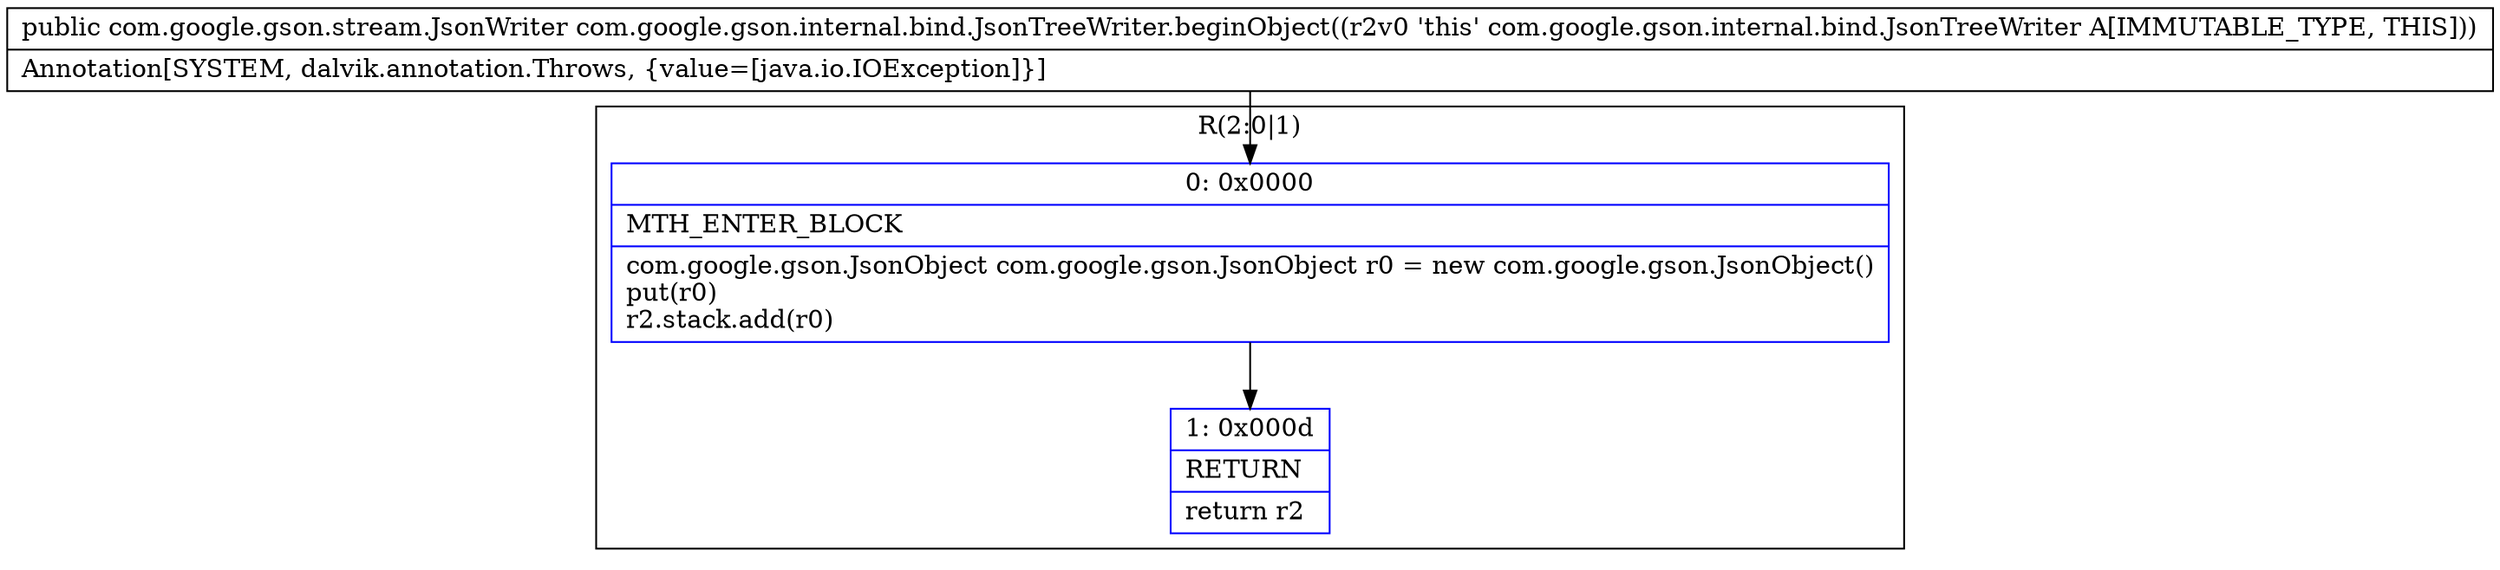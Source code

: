 digraph "CFG forcom.google.gson.internal.bind.JsonTreeWriter.beginObject()Lcom\/google\/gson\/stream\/JsonWriter;" {
subgraph cluster_Region_1483940180 {
label = "R(2:0|1)";
node [shape=record,color=blue];
Node_0 [shape=record,label="{0\:\ 0x0000|MTH_ENTER_BLOCK\l|com.google.gson.JsonObject com.google.gson.JsonObject r0 = new com.google.gson.JsonObject()\lput(r0)\lr2.stack.add(r0)\l}"];
Node_1 [shape=record,label="{1\:\ 0x000d|RETURN\l|return r2\l}"];
}
MethodNode[shape=record,label="{public com.google.gson.stream.JsonWriter com.google.gson.internal.bind.JsonTreeWriter.beginObject((r2v0 'this' com.google.gson.internal.bind.JsonTreeWriter A[IMMUTABLE_TYPE, THIS]))  | Annotation[SYSTEM, dalvik.annotation.Throws, \{value=[java.io.IOException]\}]\l}"];
MethodNode -> Node_0;
Node_0 -> Node_1;
}


